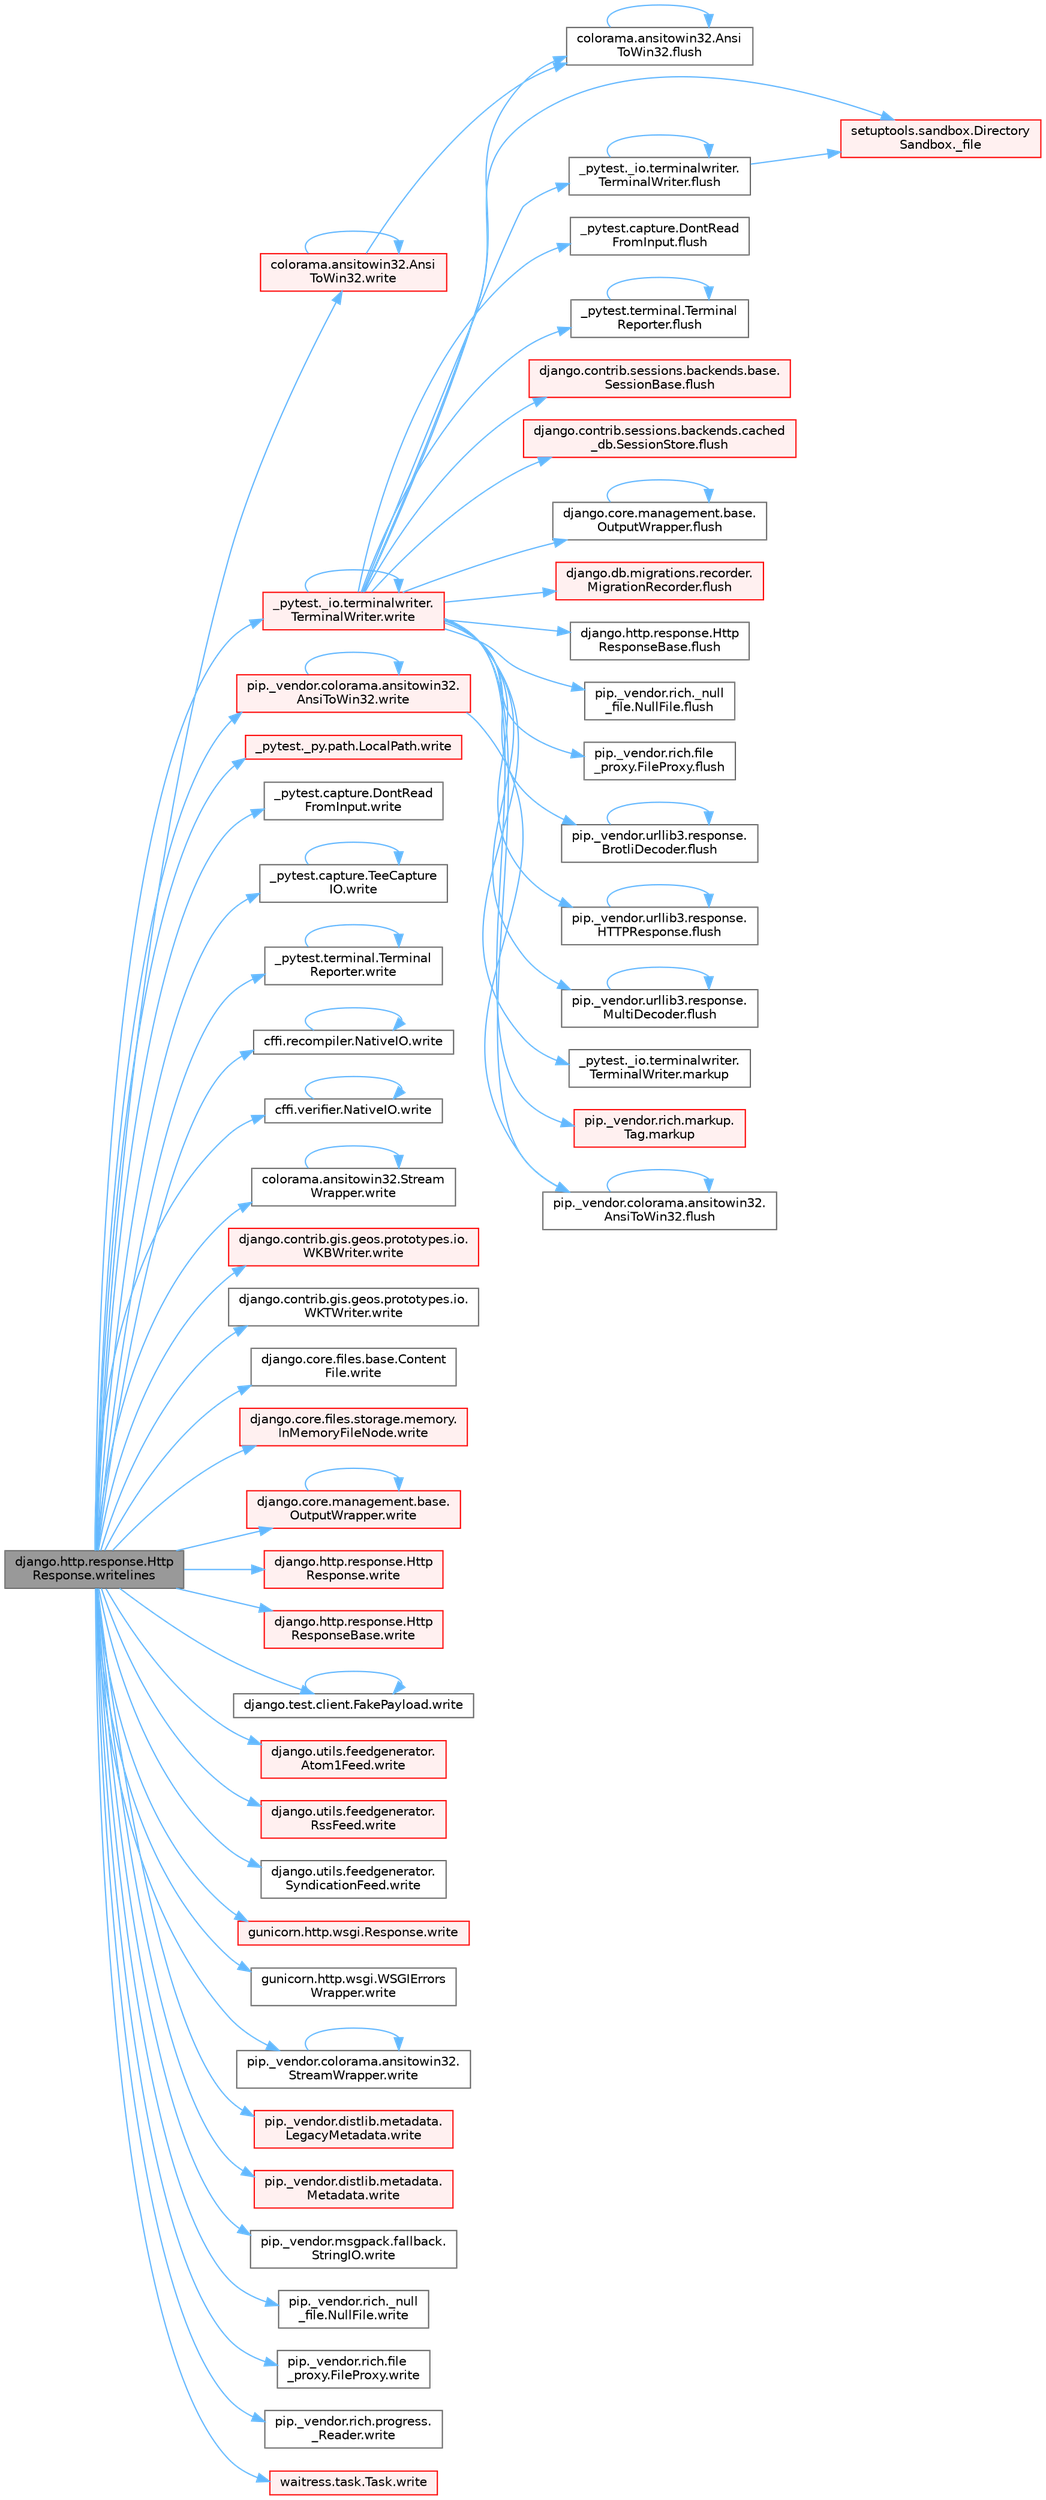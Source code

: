 digraph "django.http.response.HttpResponse.writelines"
{
 // LATEX_PDF_SIZE
  bgcolor="transparent";
  edge [fontname=Helvetica,fontsize=10,labelfontname=Helvetica,labelfontsize=10];
  node [fontname=Helvetica,fontsize=10,shape=box,height=0.2,width=0.4];
  rankdir="LR";
  Node1 [id="Node000001",label="django.http.response.Http\lResponse.writelines",height=0.2,width=0.4,color="gray40", fillcolor="grey60", style="filled", fontcolor="black",tooltip=" "];
  Node1 -> Node2 [id="edge1_Node000001_Node000002",color="steelblue1",style="solid",tooltip=" "];
  Node2 [id="Node000002",label="_pytest._io.terminalwriter.\lTerminalWriter.write",height=0.2,width=0.4,color="red", fillcolor="#FFF0F0", style="filled",URL="$class__pytest_1_1__io_1_1terminalwriter_1_1_terminal_writer.html#ab011b237aec5bafbe3761ee6eceaa5b1",tooltip=" "];
  Node2 -> Node3 [id="edge2_Node000002_Node000003",color="steelblue1",style="solid",tooltip=" "];
  Node3 [id="Node000003",label="setuptools.sandbox.Directory\lSandbox._file",height=0.2,width=0.4,color="red", fillcolor="#FFF0F0", style="filled",URL="$classsetuptools_1_1sandbox_1_1_directory_sandbox.html#acf799106ef73553cbfdf57cc16babd98",tooltip=" "];
  Node2 -> Node6 [id="edge3_Node000002_Node000006",color="steelblue1",style="solid",tooltip=" "];
  Node6 [id="Node000006",label="_pytest._io.terminalwriter.\lTerminalWriter.flush",height=0.2,width=0.4,color="grey40", fillcolor="white", style="filled",URL="$class__pytest_1_1__io_1_1terminalwriter_1_1_terminal_writer.html#a843da9eb57c455ee17b0aac062288702",tooltip=" "];
  Node6 -> Node3 [id="edge4_Node000006_Node000003",color="steelblue1",style="solid",tooltip=" "];
  Node6 -> Node6 [id="edge5_Node000006_Node000006",color="steelblue1",style="solid",tooltip=" "];
  Node2 -> Node7 [id="edge6_Node000002_Node000007",color="steelblue1",style="solid",tooltip=" "];
  Node7 [id="Node000007",label="_pytest.capture.DontRead\lFromInput.flush",height=0.2,width=0.4,color="grey40", fillcolor="white", style="filled",URL="$class__pytest_1_1capture_1_1_dont_read_from_input.html#a077768fd4551ea4669db05b09e56435b",tooltip=" "];
  Node2 -> Node8 [id="edge7_Node000002_Node000008",color="steelblue1",style="solid",tooltip=" "];
  Node8 [id="Node000008",label="_pytest.terminal.Terminal\lReporter.flush",height=0.2,width=0.4,color="grey40", fillcolor="white", style="filled",URL="$class__pytest_1_1terminal_1_1_terminal_reporter.html#ac64ff3675724a2a61394acac1ac093bd",tooltip=" "];
  Node8 -> Node8 [id="edge8_Node000008_Node000008",color="steelblue1",style="solid",tooltip=" "];
  Node2 -> Node9 [id="edge9_Node000002_Node000009",color="steelblue1",style="solid",tooltip=" "];
  Node9 [id="Node000009",label="colorama.ansitowin32.Ansi\lToWin32.flush",height=0.2,width=0.4,color="grey40", fillcolor="white", style="filled",URL="$classcolorama_1_1ansitowin32_1_1_ansi_to_win32.html#a689ccc4c4f6f7ee486e9d40cf0fb2679",tooltip=" "];
  Node9 -> Node9 [id="edge10_Node000009_Node000009",color="steelblue1",style="solid",tooltip=" "];
  Node2 -> Node10 [id="edge11_Node000002_Node000010",color="steelblue1",style="solid",tooltip=" "];
  Node10 [id="Node000010",label="django.contrib.sessions.backends.base.\lSessionBase.flush",height=0.2,width=0.4,color="red", fillcolor="#FFF0F0", style="filled",URL="$classdjango_1_1contrib_1_1sessions_1_1backends_1_1base_1_1_session_base.html#a915ab38003d5f0be1ce9f849583910bb",tooltip=" "];
  Node2 -> Node1149 [id="edge12_Node000002_Node001149",color="steelblue1",style="solid",tooltip=" "];
  Node1149 [id="Node001149",label="django.contrib.sessions.backends.cached\l_db.SessionStore.flush",height=0.2,width=0.4,color="red", fillcolor="#FFF0F0", style="filled",URL="$classdjango_1_1contrib_1_1sessions_1_1backends_1_1cached__db_1_1_session_store.html#a6df5f77231b222833b8d76f1a4b0c57d",tooltip=" "];
  Node2 -> Node4227 [id="edge13_Node000002_Node004227",color="steelblue1",style="solid",tooltip=" "];
  Node4227 [id="Node004227",label="django.core.management.base.\lOutputWrapper.flush",height=0.2,width=0.4,color="grey40", fillcolor="white", style="filled",URL="$classdjango_1_1core_1_1management_1_1base_1_1_output_wrapper.html#ae647845a3c38571bd0a4fa624f653313",tooltip=" "];
  Node4227 -> Node4227 [id="edge14_Node004227_Node004227",color="steelblue1",style="solid",tooltip=" "];
  Node2 -> Node4228 [id="edge15_Node000002_Node004228",color="steelblue1",style="solid",tooltip=" "];
  Node4228 [id="Node004228",label="django.db.migrations.recorder.\lMigrationRecorder.flush",height=0.2,width=0.4,color="red", fillcolor="#FFF0F0", style="filled",URL="$classdjango_1_1db_1_1migrations_1_1recorder_1_1_migration_recorder.html#a46c32aba79d6d83c8322aa77a3de6017",tooltip=" "];
  Node2 -> Node4231 [id="edge16_Node000002_Node004231",color="steelblue1",style="solid",tooltip=" "];
  Node4231 [id="Node004231",label="django.http.response.Http\lResponseBase.flush",height=0.2,width=0.4,color="grey40", fillcolor="white", style="filled",URL="$classdjango_1_1http_1_1response_1_1_http_response_base.html#a6af6444fa18f11aeee4df9bb108727c1",tooltip=" "];
  Node2 -> Node3968 [id="edge17_Node000002_Node003968",color="steelblue1",style="solid",tooltip=" "];
  Node3968 [id="Node003968",label="pip._vendor.colorama.ansitowin32.\lAnsiToWin32.flush",height=0.2,width=0.4,color="grey40", fillcolor="white", style="filled",URL="$classpip_1_1__vendor_1_1colorama_1_1ansitowin32_1_1_ansi_to_win32.html#a96b04357c7430abf89e3448e1d33704b",tooltip=" "];
  Node3968 -> Node3968 [id="edge18_Node003968_Node003968",color="steelblue1",style="solid",tooltip=" "];
  Node2 -> Node4232 [id="edge19_Node000002_Node004232",color="steelblue1",style="solid",tooltip=" "];
  Node4232 [id="Node004232",label="pip._vendor.rich._null\l_file.NullFile.flush",height=0.2,width=0.4,color="grey40", fillcolor="white", style="filled",URL="$classpip_1_1__vendor_1_1rich_1_1__null__file_1_1_null_file.html#adadf10a82fdb12caa43abd51d51e980f",tooltip=" "];
  Node2 -> Node4233 [id="edge20_Node000002_Node004233",color="steelblue1",style="solid",tooltip=" "];
  Node4233 [id="Node004233",label="pip._vendor.rich.file\l_proxy.FileProxy.flush",height=0.2,width=0.4,color="grey40", fillcolor="white", style="filled",URL="$classpip_1_1__vendor_1_1rich_1_1file__proxy_1_1_file_proxy.html#af9df24b30b10915478c4224d64b42339",tooltip=" "];
  Node2 -> Node4234 [id="edge21_Node000002_Node004234",color="steelblue1",style="solid",tooltip=" "];
  Node4234 [id="Node004234",label="pip._vendor.urllib3.response.\lBrotliDecoder.flush",height=0.2,width=0.4,color="grey40", fillcolor="white", style="filled",URL="$classpip_1_1__vendor_1_1urllib3_1_1response_1_1_brotli_decoder.html#a065f7ef04d5d05a4274f06ccc2bc3508",tooltip=" "];
  Node4234 -> Node4234 [id="edge22_Node004234_Node004234",color="steelblue1",style="solid",tooltip=" "];
  Node2 -> Node531 [id="edge23_Node000002_Node000531",color="steelblue1",style="solid",tooltip=" "];
  Node531 [id="Node000531",label="pip._vendor.urllib3.response.\lHTTPResponse.flush",height=0.2,width=0.4,color="grey40", fillcolor="white", style="filled",URL="$classpip_1_1__vendor_1_1urllib3_1_1response_1_1_h_t_t_p_response.html#a6d7b7138abe76f737277901c92166a8e",tooltip=" "];
  Node531 -> Node531 [id="edge24_Node000531_Node000531",color="steelblue1",style="solid",tooltip=" "];
  Node2 -> Node4235 [id="edge25_Node000002_Node004235",color="steelblue1",style="solid",tooltip=" "];
  Node4235 [id="Node004235",label="pip._vendor.urllib3.response.\lMultiDecoder.flush",height=0.2,width=0.4,color="grey40", fillcolor="white", style="filled",URL="$classpip_1_1__vendor_1_1urllib3_1_1response_1_1_multi_decoder.html#abdc13dcfe4faef9e95bfe75ad9af208d",tooltip=" "];
  Node4235 -> Node4235 [id="edge26_Node004235_Node004235",color="steelblue1",style="solid",tooltip=" "];
  Node2 -> Node3742 [id="edge27_Node000002_Node003742",color="steelblue1",style="solid",tooltip=" "];
  Node3742 [id="Node003742",label="_pytest._io.terminalwriter.\lTerminalWriter.markup",height=0.2,width=0.4,color="grey40", fillcolor="white", style="filled",URL="$class__pytest_1_1__io_1_1terminalwriter_1_1_terminal_writer.html#acc77d21ac13979a57dcb6ced7dbe2587",tooltip=" "];
  Node2 -> Node3743 [id="edge28_Node000002_Node003743",color="steelblue1",style="solid",tooltip=" "];
  Node3743 [id="Node003743",label="pip._vendor.rich.markup.\lTag.markup",height=0.2,width=0.4,color="red", fillcolor="#FFF0F0", style="filled",URL="$classpip_1_1__vendor_1_1rich_1_1markup_1_1_tag.html#a1722e347d06673b835e29af70bf349ac",tooltip=" "];
  Node2 -> Node2 [id="edge29_Node000002_Node000002",color="steelblue1",style="solid",tooltip=" "];
  Node1 -> Node26 [id="edge30_Node000001_Node000026",color="steelblue1",style="solid",tooltip=" "];
  Node26 [id="Node000026",label="_pytest._py.path.LocalPath.write",height=0.2,width=0.4,color="red", fillcolor="#FFF0F0", style="filled",URL="$class__pytest_1_1__py_1_1path_1_1_local_path.html#a8f782fcf3e7b991a42259724f3d25de2",tooltip=" "];
  Node1 -> Node3953 [id="edge31_Node000001_Node003953",color="steelblue1",style="solid",tooltip=" "];
  Node3953 [id="Node003953",label="_pytest.capture.DontRead\lFromInput.write",height=0.2,width=0.4,color="grey40", fillcolor="white", style="filled",URL="$class__pytest_1_1capture_1_1_dont_read_from_input.html#a406eef5fc6e2a689e4095b418e34258e",tooltip=" "];
  Node1 -> Node3954 [id="edge32_Node000001_Node003954",color="steelblue1",style="solid",tooltip=" "];
  Node3954 [id="Node003954",label="_pytest.capture.TeeCapture\lIO.write",height=0.2,width=0.4,color="grey40", fillcolor="white", style="filled",URL="$class__pytest_1_1capture_1_1_tee_capture_i_o.html#ad2ae68f89adb705539b1f510ac1d2a06",tooltip=" "];
  Node3954 -> Node3954 [id="edge33_Node003954_Node003954",color="steelblue1",style="solid",tooltip=" "];
  Node1 -> Node3955 [id="edge34_Node000001_Node003955",color="steelblue1",style="solid",tooltip=" "];
  Node3955 [id="Node003955",label="_pytest.terminal.Terminal\lReporter.write",height=0.2,width=0.4,color="grey40", fillcolor="white", style="filled",URL="$class__pytest_1_1terminal_1_1_terminal_reporter.html#a6a83fce851fa9dfdc476bc6fb0d4595b",tooltip=" "];
  Node3955 -> Node3955 [id="edge35_Node003955_Node003955",color="steelblue1",style="solid",tooltip=" "];
  Node1 -> Node3956 [id="edge36_Node000001_Node003956",color="steelblue1",style="solid",tooltip=" "];
  Node3956 [id="Node003956",label="cffi.recompiler.NativeIO.write",height=0.2,width=0.4,color="grey40", fillcolor="white", style="filled",URL="$classcffi_1_1recompiler_1_1_native_i_o.html#a179e7b41f653f51024a2cc98ad72cbbe",tooltip=" "];
  Node3956 -> Node3956 [id="edge37_Node003956_Node003956",color="steelblue1",style="solid",tooltip=" "];
  Node1 -> Node3957 [id="edge38_Node000001_Node003957",color="steelblue1",style="solid",tooltip=" "];
  Node3957 [id="Node003957",label="cffi.verifier.NativeIO.write",height=0.2,width=0.4,color="grey40", fillcolor="white", style="filled",URL="$classcffi_1_1verifier_1_1_native_i_o.html#a9f02f1e437c53293db7389ce253ee238",tooltip=" "];
  Node3957 -> Node3957 [id="edge39_Node003957_Node003957",color="steelblue1",style="solid",tooltip=" "];
  Node1 -> Node3958 [id="edge40_Node000001_Node003958",color="steelblue1",style="solid",tooltip=" "];
  Node3958 [id="Node003958",label="colorama.ansitowin32.Ansi\lToWin32.write",height=0.2,width=0.4,color="red", fillcolor="#FFF0F0", style="filled",URL="$classcolorama_1_1ansitowin32_1_1_ansi_to_win32.html#abadac90e6f0a5a03cecdc6f254eca7d8",tooltip=" "];
  Node3958 -> Node9 [id="edge41_Node003958_Node000009",color="steelblue1",style="solid",tooltip=" "];
  Node3958 -> Node3958 [id="edge42_Node003958_Node003958",color="steelblue1",style="solid",tooltip=" "];
  Node1 -> Node3980 [id="edge43_Node000001_Node003980",color="steelblue1",style="solid",tooltip=" "];
  Node3980 [id="Node003980",label="colorama.ansitowin32.Stream\lWrapper.write",height=0.2,width=0.4,color="grey40", fillcolor="white", style="filled",URL="$classcolorama_1_1ansitowin32_1_1_stream_wrapper.html#a551910ddf0a34dde1db2a38e00b789d4",tooltip=" "];
  Node3980 -> Node3980 [id="edge44_Node003980_Node003980",color="steelblue1",style="solid",tooltip=" "];
  Node1 -> Node3981 [id="edge45_Node000001_Node003981",color="steelblue1",style="solid",tooltip=" "];
  Node3981 [id="Node003981",label="django.contrib.gis.geos.prototypes.io.\lWKBWriter.write",height=0.2,width=0.4,color="red", fillcolor="#FFF0F0", style="filled",URL="$classdjango_1_1contrib_1_1gis_1_1geos_1_1prototypes_1_1io_1_1_w_k_b_writer.html#a2cdc902d36a57ba6070e70570ca85c55",tooltip=" "];
  Node1 -> Node3983 [id="edge46_Node000001_Node003983",color="steelblue1",style="solid",tooltip=" "];
  Node3983 [id="Node003983",label="django.contrib.gis.geos.prototypes.io.\lWKTWriter.write",height=0.2,width=0.4,color="grey40", fillcolor="white", style="filled",URL="$classdjango_1_1contrib_1_1gis_1_1geos_1_1prototypes_1_1io_1_1_w_k_t_writer.html#a8c54e53507e3f6193ce7a36c8f977370",tooltip=" "];
  Node1 -> Node3984 [id="edge47_Node000001_Node003984",color="steelblue1",style="solid",tooltip=" "];
  Node3984 [id="Node003984",label="django.core.files.base.Content\lFile.write",height=0.2,width=0.4,color="grey40", fillcolor="white", style="filled",URL="$classdjango_1_1core_1_1files_1_1base_1_1_content_file.html#a5777a08a5be02c055680c8bcbb235c61",tooltip=" "];
  Node1 -> Node3985 [id="edge48_Node000001_Node003985",color="steelblue1",style="solid",tooltip=" "];
  Node3985 [id="Node003985",label="django.core.files.storage.memory.\lInMemoryFileNode.write",height=0.2,width=0.4,color="red", fillcolor="#FFF0F0", style="filled",URL="$classdjango_1_1core_1_1files_1_1storage_1_1memory_1_1_in_memory_file_node.html#a0e630c96ce4523b3fbd453fa5789bc9e",tooltip=" "];
  Node1 -> Node3987 [id="edge49_Node000001_Node003987",color="steelblue1",style="solid",tooltip=" "];
  Node3987 [id="Node003987",label="django.core.management.base.\lOutputWrapper.write",height=0.2,width=0.4,color="red", fillcolor="#FFF0F0", style="filled",URL="$classdjango_1_1core_1_1management_1_1base_1_1_output_wrapper.html#a3577d4a5a7af3c1c66cfdfa3a5bd8a15",tooltip=" "];
  Node3987 -> Node3987 [id="edge50_Node003987_Node003987",color="steelblue1",style="solid",tooltip=" "];
  Node1 -> Node4002 [id="edge51_Node000001_Node004002",color="steelblue1",style="solid",tooltip=" "];
  Node4002 [id="Node004002",label="django.http.response.Http\lResponse.write",height=0.2,width=0.4,color="red", fillcolor="#FFF0F0", style="filled",URL="$classdjango_1_1http_1_1response_1_1_http_response.html#ac159fb36270c736cfc19334cd8350091",tooltip=" "];
  Node1 -> Node4003 [id="edge52_Node000001_Node004003",color="steelblue1",style="solid",tooltip=" "];
  Node4003 [id="Node004003",label="django.http.response.Http\lResponseBase.write",height=0.2,width=0.4,color="red", fillcolor="#FFF0F0", style="filled",URL="$classdjango_1_1http_1_1response_1_1_http_response_base.html#a4be34840707dfbb85170d7339d758dc1",tooltip=" "];
  Node1 -> Node4004 [id="edge53_Node000001_Node004004",color="steelblue1",style="solid",tooltip=" "];
  Node4004 [id="Node004004",label="django.test.client.FakePayload.write",height=0.2,width=0.4,color="grey40", fillcolor="white", style="filled",URL="$classdjango_1_1test_1_1client_1_1_fake_payload.html#a6a1dca1b58f77e75800bc2d738d3fd7e",tooltip=" "];
  Node4004 -> Node4004 [id="edge54_Node004004_Node004004",color="steelblue1",style="solid",tooltip=" "];
  Node1 -> Node4005 [id="edge55_Node000001_Node004005",color="steelblue1",style="solid",tooltip=" "];
  Node4005 [id="Node004005",label="django.utils.feedgenerator.\lAtom1Feed.write",height=0.2,width=0.4,color="red", fillcolor="#FFF0F0", style="filled",URL="$classdjango_1_1utils_1_1feedgenerator_1_1_atom1_feed.html#afbf5b931a75be201e339b64a8aa46119",tooltip=" "];
  Node1 -> Node4056 [id="edge56_Node000001_Node004056",color="steelblue1",style="solid",tooltip=" "];
  Node4056 [id="Node004056",label="django.utils.feedgenerator.\lRssFeed.write",height=0.2,width=0.4,color="red", fillcolor="#FFF0F0", style="filled",URL="$classdjango_1_1utils_1_1feedgenerator_1_1_rss_feed.html#a63ea2926c2c773e874f51ced997a2618",tooltip=" "];
  Node1 -> Node4061 [id="edge57_Node000001_Node004061",color="steelblue1",style="solid",tooltip=" "];
  Node4061 [id="Node004061",label="django.utils.feedgenerator.\lSyndicationFeed.write",height=0.2,width=0.4,color="grey40", fillcolor="white", style="filled",URL="$classdjango_1_1utils_1_1feedgenerator_1_1_syndication_feed.html#a8b6aa844d6a12751a6d67fe6a2e58ebb",tooltip=" "];
  Node1 -> Node4062 [id="edge58_Node000001_Node004062",color="steelblue1",style="solid",tooltip=" "];
  Node4062 [id="Node004062",label="gunicorn.http.wsgi.Response.write",height=0.2,width=0.4,color="red", fillcolor="#FFF0F0", style="filled",URL="$classgunicorn_1_1http_1_1wsgi_1_1_response.html#a125ec803f25529604c0cbf2177de8951",tooltip=" "];
  Node1 -> Node4063 [id="edge59_Node000001_Node004063",color="steelblue1",style="solid",tooltip=" "];
  Node4063 [id="Node004063",label="gunicorn.http.wsgi.WSGIErrors\lWrapper.write",height=0.2,width=0.4,color="grey40", fillcolor="white", style="filled",URL="$classgunicorn_1_1http_1_1wsgi_1_1_w_s_g_i_errors_wrapper.html#a7dabeb0732ba57e770de5e6c297cbfba",tooltip=" "];
  Node1 -> Node3967 [id="edge60_Node000001_Node003967",color="steelblue1",style="solid",tooltip=" "];
  Node3967 [id="Node003967",label="pip._vendor.colorama.ansitowin32.\lAnsiToWin32.write",height=0.2,width=0.4,color="red", fillcolor="#FFF0F0", style="filled",URL="$classpip_1_1__vendor_1_1colorama_1_1ansitowin32_1_1_ansi_to_win32.html#aaeb0baf104470a2dfb282dce019b45e4",tooltip=" "];
  Node3967 -> Node3968 [id="edge61_Node003967_Node003968",color="steelblue1",style="solid",tooltip=" "];
  Node3967 -> Node3967 [id="edge62_Node003967_Node003967",color="steelblue1",style="solid",tooltip=" "];
  Node1 -> Node4064 [id="edge63_Node000001_Node004064",color="steelblue1",style="solid",tooltip=" "];
  Node4064 [id="Node004064",label="pip._vendor.colorama.ansitowin32.\lStreamWrapper.write",height=0.2,width=0.4,color="grey40", fillcolor="white", style="filled",URL="$classpip_1_1__vendor_1_1colorama_1_1ansitowin32_1_1_stream_wrapper.html#aa47f76b442f79d6ff416b7b941fc274e",tooltip=" "];
  Node4064 -> Node4064 [id="edge64_Node004064_Node004064",color="steelblue1",style="solid",tooltip=" "];
  Node1 -> Node4065 [id="edge65_Node000001_Node004065",color="steelblue1",style="solid",tooltip=" "];
  Node4065 [id="Node004065",label="pip._vendor.distlib.metadata.\lLegacyMetadata.write",height=0.2,width=0.4,color="red", fillcolor="#FFF0F0", style="filled",URL="$classpip_1_1__vendor_1_1distlib_1_1metadata_1_1_legacy_metadata.html#af3423aeacce2739a48b38815d4ba89be",tooltip=" "];
  Node1 -> Node4071 [id="edge66_Node000001_Node004071",color="steelblue1",style="solid",tooltip=" "];
  Node4071 [id="Node004071",label="pip._vendor.distlib.metadata.\lMetadata.write",height=0.2,width=0.4,color="red", fillcolor="#FFF0F0", style="filled",URL="$classpip_1_1__vendor_1_1distlib_1_1metadata_1_1_metadata.html#a1a2c54572ca133a21190923864249820",tooltip=" "];
  Node1 -> Node4083 [id="edge67_Node000001_Node004083",color="steelblue1",style="solid",tooltip=" "];
  Node4083 [id="Node004083",label="pip._vendor.msgpack.fallback.\lStringIO.write",height=0.2,width=0.4,color="grey40", fillcolor="white", style="filled",URL="$classpip_1_1__vendor_1_1msgpack_1_1fallback_1_1_string_i_o.html#a6adb76b5a6646bce44458254c6dacaf7",tooltip=" "];
  Node1 -> Node4084 [id="edge68_Node000001_Node004084",color="steelblue1",style="solid",tooltip=" "];
  Node4084 [id="Node004084",label="pip._vendor.rich._null\l_file.NullFile.write",height=0.2,width=0.4,color="grey40", fillcolor="white", style="filled",URL="$classpip_1_1__vendor_1_1rich_1_1__null__file_1_1_null_file.html#a01d2e01041fb795a1f042e5a520ebc35",tooltip=" "];
  Node1 -> Node4085 [id="edge69_Node000001_Node004085",color="steelblue1",style="solid",tooltip=" "];
  Node4085 [id="Node004085",label="pip._vendor.rich.file\l_proxy.FileProxy.write",height=0.2,width=0.4,color="grey40", fillcolor="white", style="filled",URL="$classpip_1_1__vendor_1_1rich_1_1file__proxy_1_1_file_proxy.html#a433bec714cb79fe570a7fa947d7ef607",tooltip=" "];
  Node1 -> Node4086 [id="edge70_Node000001_Node004086",color="steelblue1",style="solid",tooltip=" "];
  Node4086 [id="Node004086",label="pip._vendor.rich.progress.\l_Reader.write",height=0.2,width=0.4,color="grey40", fillcolor="white", style="filled",URL="$classpip_1_1__vendor_1_1rich_1_1progress_1_1___reader.html#a8ef599c97b85c42dcb4df6645d5734e1",tooltip=" "];
  Node1 -> Node4087 [id="edge71_Node000001_Node004087",color="steelblue1",style="solid",tooltip=" "];
  Node4087 [id="Node004087",label="waitress.task.Task.write",height=0.2,width=0.4,color="red", fillcolor="#FFF0F0", style="filled",URL="$classwaitress_1_1task_1_1_task.html#a4ea20833759dca71b052d4f67ff85834",tooltip=" "];
}
